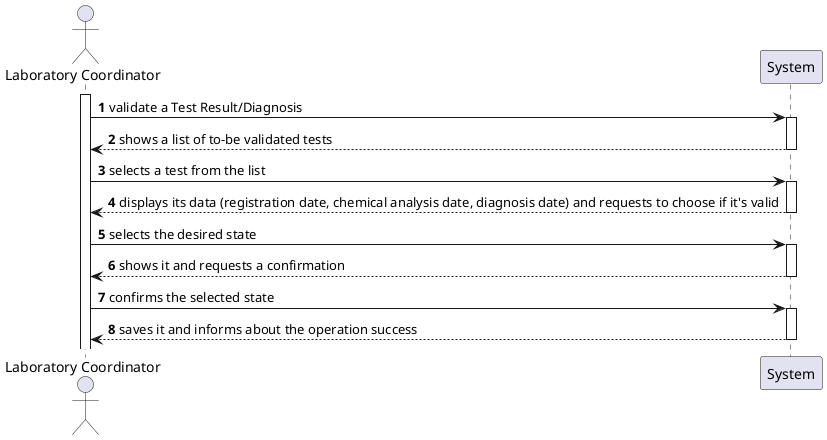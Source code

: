 @startuml
autonumber

actor "Laboratory Coordinator" as labC
activate labC

labC -> System ++: validate a Test Result/Diagnosis
System --> labC --: shows a list of to-be validated tests
labC -> System ++: selects a test from the list
System -->  labC --: displays its data (registration date, chemical analysis date, diagnosis date) and requests to choose if it's valid
labC ->  System ++: selects the desired state
System --> labC --: shows it and requests a confirmation
labC -> System ++: confirms the selected state
System --> labC --: saves it and informs about the operation success

@enduml